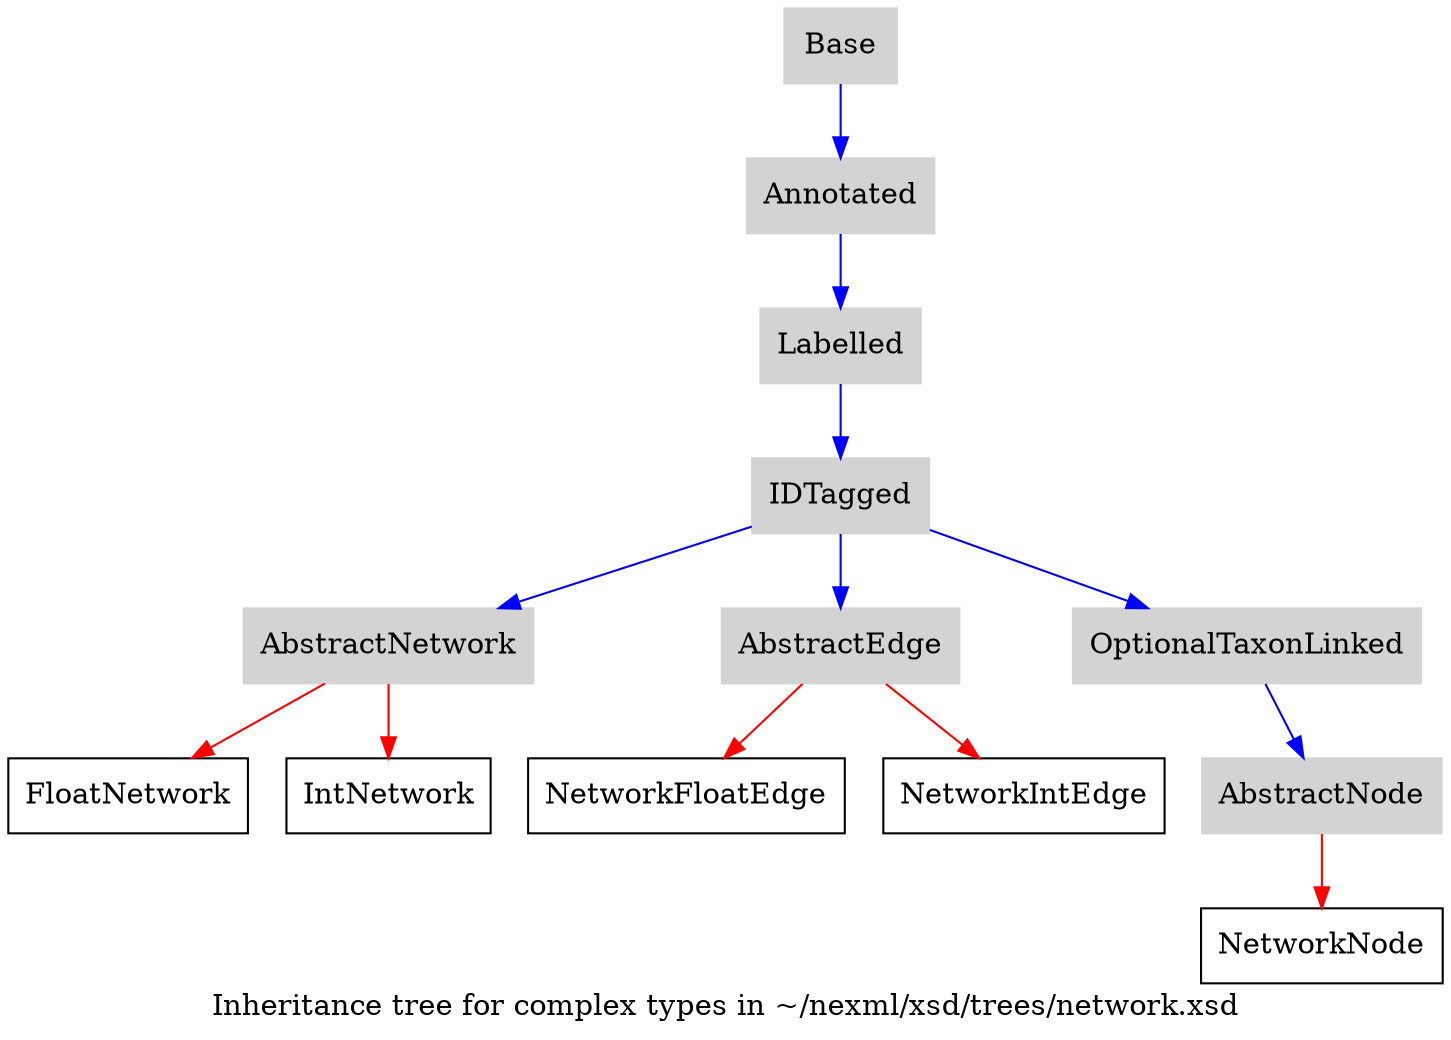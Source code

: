 /*
    this graphviz graph documents the nexml inheritance tree
    from /Users/priyam/nexml/nexml.github.io/nexml/xsd/trees/network.xsd upwards. Graph generated on Tue Sep 23 12:49:36 2014    from template: $Id$    
*/
digraph inheritance {
    label="Inheritance tree for complex types in ~/nexml/xsd/trees/network.xsd";
                                                                FloatNetwork [URL="/doc/schema-1/trees/network/#FloatNetwork",shape=box];        
                                                                        AbstractNetwork -> FloatNetwork [color=red];
                                                                                AbstractNetwork [URL="/doc/schema-1/trees/abstracttrees/#AbstractNetwork",shape=box,color=lightgrey,style=filled];
                                                                                IDTagged -> AbstractNetwork [color=blue];
                                                                                IDTagged [URL="/doc/schema-1/abstract/#IDTagged",shape=box,color=lightgrey,style=filled];
                                                                                Labelled -> IDTagged [color=blue];
                                                                                Labelled [URL="/doc/schema-1/abstract/#Labelled",shape=box,color=lightgrey,style=filled];
                                                                                Annotated -> Labelled [color=blue];
                                                                                Annotated [URL="/doc/schema-1/abstract/#Annotated",shape=box,color=lightgrey,style=filled];
                                                                                Base -> Annotated [color=blue];
                                                                                Base [URL="/doc/schema-1/meta/annotations/#Base",shape=box,color=lightgrey,style=filled];
                                                                                                                IntNetwork [URL="/doc/schema-1/trees/network/#IntNetwork",shape=box];        
                                                                        AbstractNetwork -> IntNetwork [color=red];
                                                                                                                                                                                                                                                                                                                                                                                                                                                                                                                                NetworkFloatEdge [URL="/doc/schema-1/trees/network/#NetworkFloatEdge",shape=box];        
                                                                        AbstractEdge -> NetworkFloatEdge [color=red];
                                                                                AbstractEdge [URL="/doc/schema-1/trees/abstracttrees/#AbstractEdge",shape=box,color=lightgrey,style=filled];
                                                                                IDTagged -> AbstractEdge [color=blue];
                                                                                                                                                                                                                                                                                                                                                                                                                                    NetworkIntEdge [URL="/doc/schema-1/trees/network/#NetworkIntEdge",shape=box];        
                                                                        AbstractEdge -> NetworkIntEdge [color=red];
                                                                                                                                                                                                                                                                                                                                                                                                                                                                                                                                NetworkNode [URL="/doc/schema-1/trees/network/#NetworkNode",shape=box];        
                                                                        AbstractNode -> NetworkNode [color=red];
                                                                                AbstractNode [URL="/doc/schema-1/trees/abstracttrees/#AbstractNode",shape=box,color=lightgrey,style=filled];
                                                                                OptionalTaxonLinked -> AbstractNode [color=blue];
                                                                                OptionalTaxonLinked [URL="/doc/schema-1/abstract/#OptionalTaxonLinked",shape=box,color=lightgrey,style=filled];
                                                                                IDTagged -> OptionalTaxonLinked [color=blue];
                                                                                                                                                                                                                                                                                                                                                                                }


